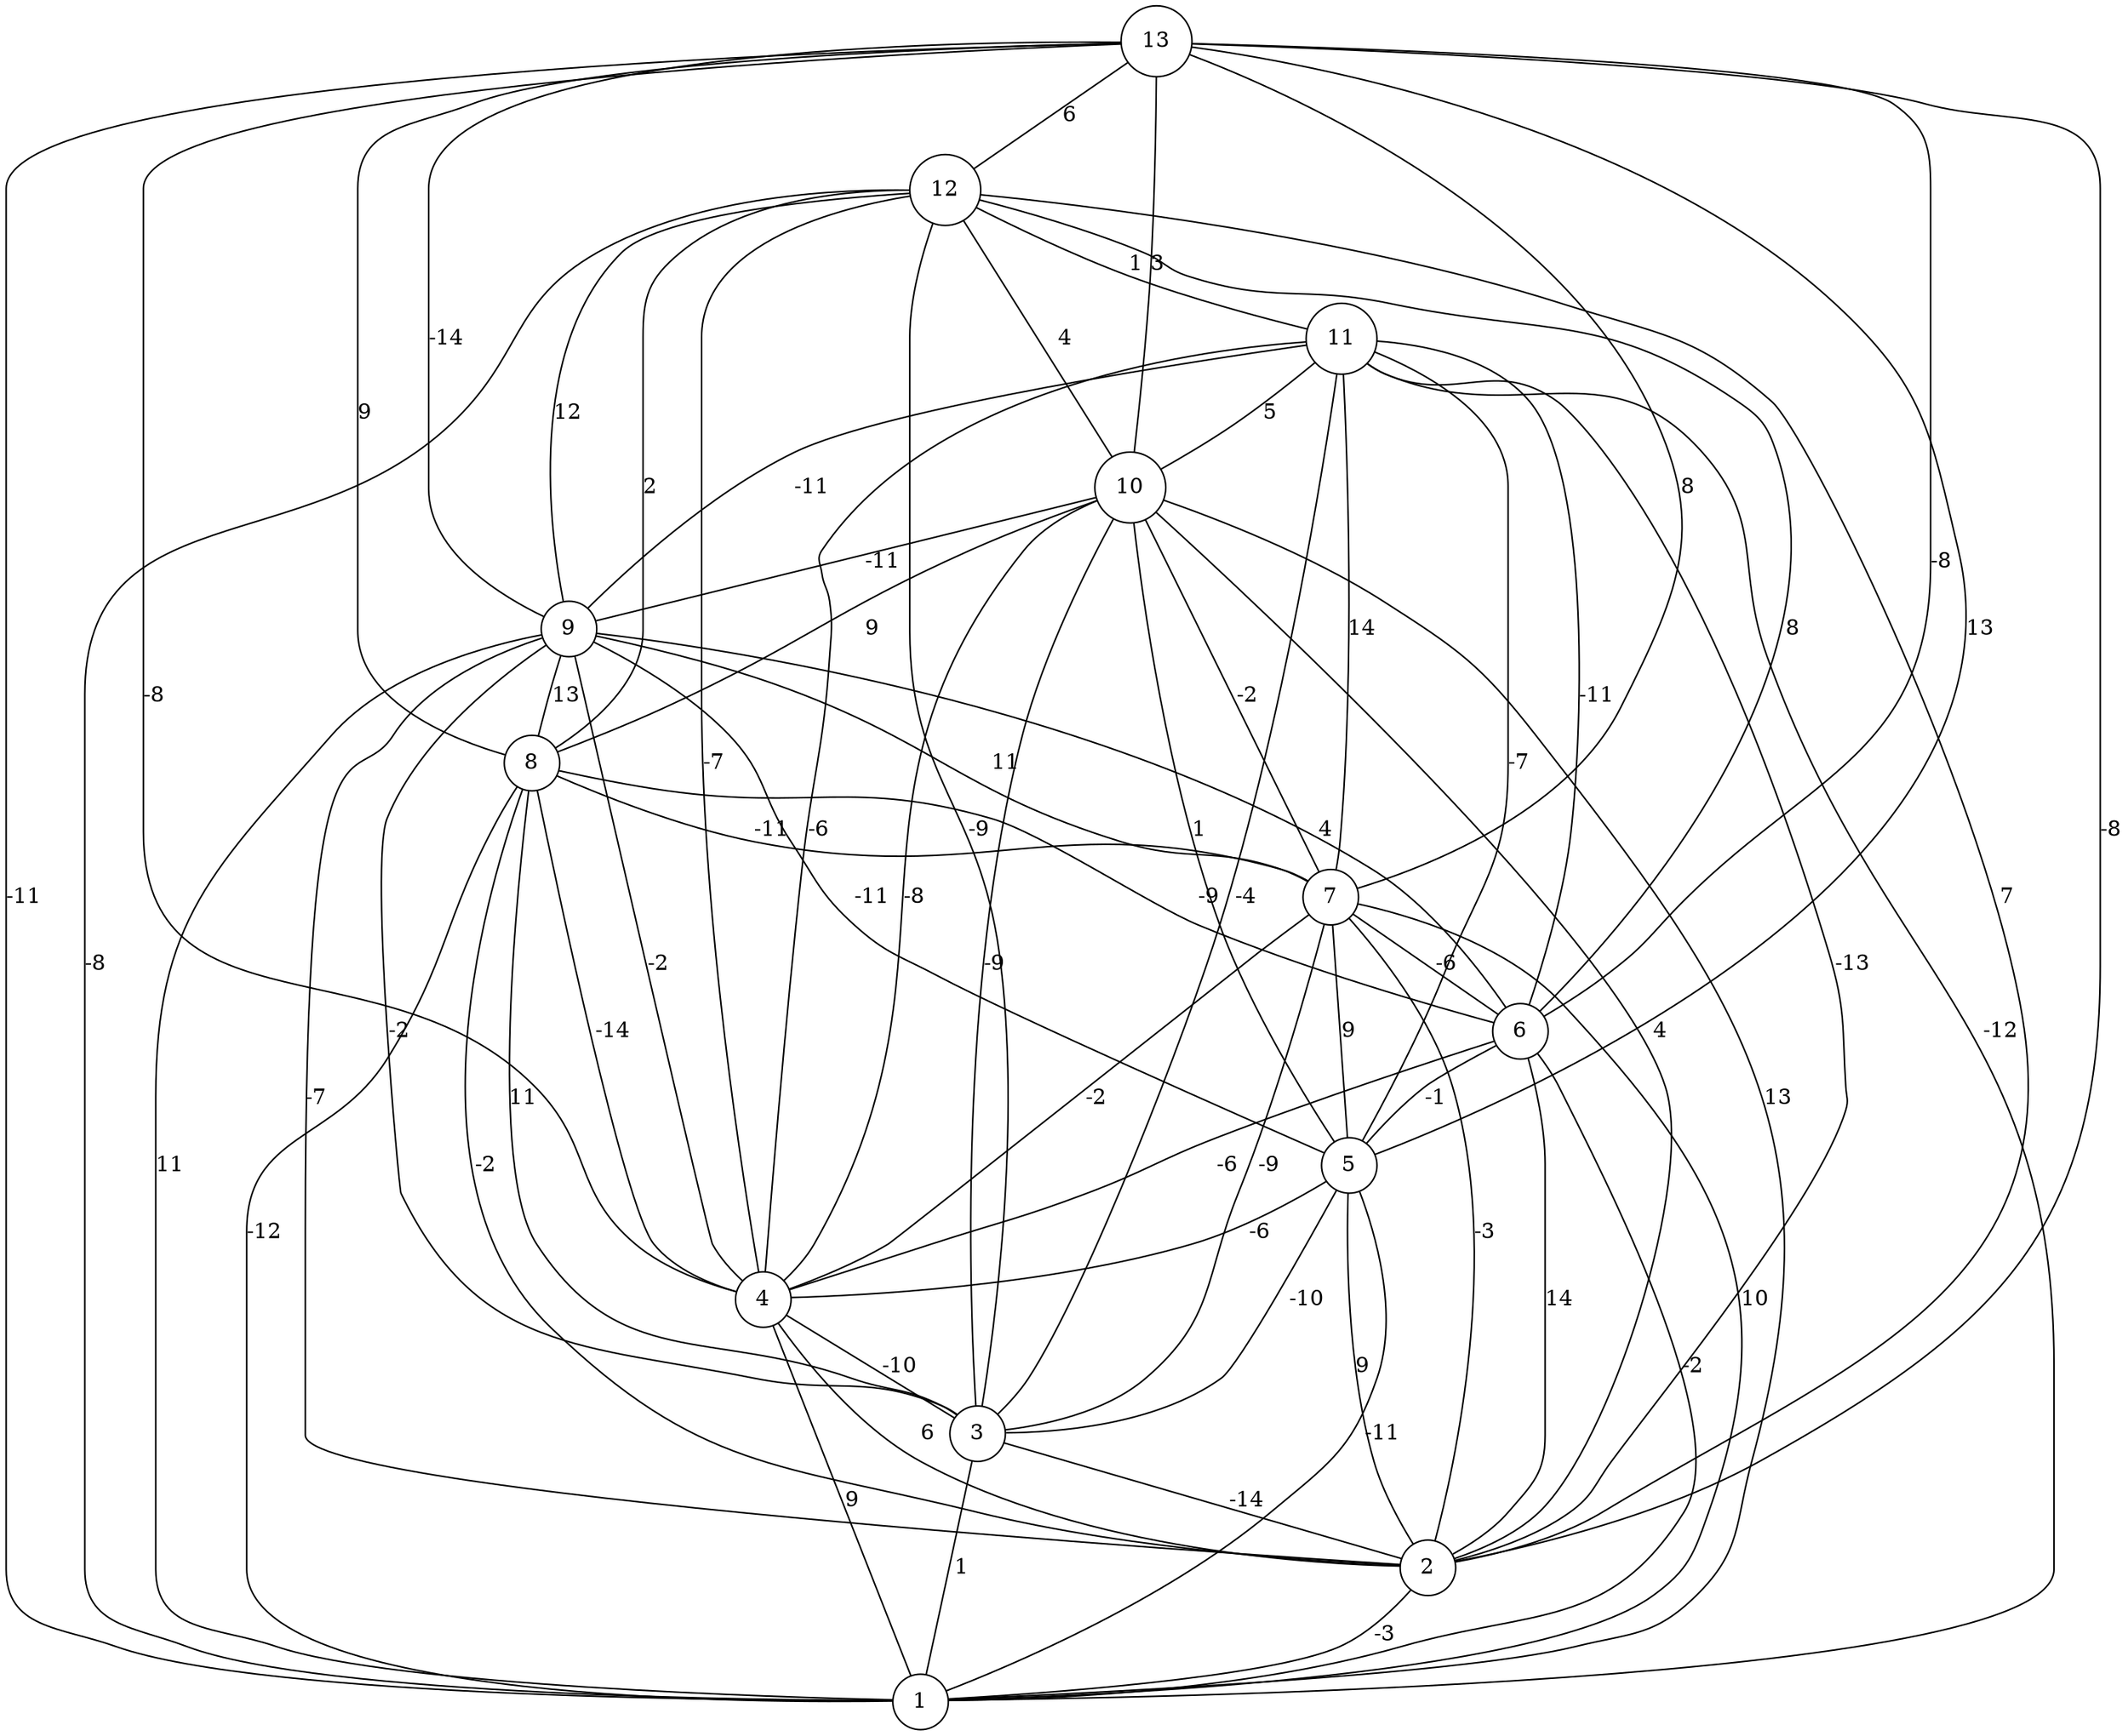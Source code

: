 graph { 
	 fontname="Helvetica,Arial,sans-serif" 
	 node [shape = circle]; 
	 13 -- 1 [label = "-11"];
	 13 -- 2 [label = "-8"];
	 13 -- 4 [label = "-8"];
	 13 -- 5 [label = "13"];
	 13 -- 6 [label = "-8"];
	 13 -- 7 [label = "8"];
	 13 -- 8 [label = "9"];
	 13 -- 9 [label = "-14"];
	 13 -- 10 [label = "3"];
	 13 -- 12 [label = "6"];
	 12 -- 1 [label = "-8"];
	 12 -- 2 [label = "7"];
	 12 -- 3 [label = "-9"];
	 12 -- 4 [label = "-7"];
	 12 -- 6 [label = "8"];
	 12 -- 8 [label = "2"];
	 12 -- 9 [label = "12"];
	 12 -- 10 [label = "4"];
	 12 -- 11 [label = "1"];
	 11 -- 1 [label = "-12"];
	 11 -- 2 [label = "-13"];
	 11 -- 3 [label = "-4"];
	 11 -- 4 [label = "-6"];
	 11 -- 5 [label = "-7"];
	 11 -- 6 [label = "-11"];
	 11 -- 7 [label = "14"];
	 11 -- 9 [label = "-11"];
	 11 -- 10 [label = "5"];
	 10 -- 1 [label = "13"];
	 10 -- 2 [label = "4"];
	 10 -- 3 [label = "-9"];
	 10 -- 4 [label = "-8"];
	 10 -- 5 [label = "1"];
	 10 -- 7 [label = "-2"];
	 10 -- 8 [label = "9"];
	 10 -- 9 [label = "-11"];
	 9 -- 1 [label = "11"];
	 9 -- 2 [label = "-7"];
	 9 -- 3 [label = "-2"];
	 9 -- 4 [label = "-2"];
	 9 -- 5 [label = "-11"];
	 9 -- 6 [label = "4"];
	 9 -- 7 [label = "11"];
	 9 -- 8 [label = "13"];
	 8 -- 1 [label = "-12"];
	 8 -- 2 [label = "-2"];
	 8 -- 3 [label = "11"];
	 8 -- 4 [label = "-14"];
	 8 -- 6 [label = "-9"];
	 8 -- 7 [label = "-11"];
	 7 -- 1 [label = "10"];
	 7 -- 2 [label = "-3"];
	 7 -- 3 [label = "-9"];
	 7 -- 4 [label = "-2"];
	 7 -- 5 [label = "9"];
	 7 -- 6 [label = "-6"];
	 6 -- 1 [label = "-2"];
	 6 -- 2 [label = "14"];
	 6 -- 4 [label = "-6"];
	 6 -- 5 [label = "-1"];
	 5 -- 1 [label = "-11"];
	 5 -- 2 [label = "9"];
	 5 -- 3 [label = "-10"];
	 5 -- 4 [label = "-6"];
	 4 -- 1 [label = "9"];
	 4 -- 2 [label = "6"];
	 4 -- 3 [label = "-10"];
	 3 -- 1 [label = "1"];
	 3 -- 2 [label = "-14"];
	 2 -- 1 [label = "-3"];
	 1;
	 2;
	 3;
	 4;
	 5;
	 6;
	 7;
	 8;
	 9;
	 10;
	 11;
	 12;
	 13;
}
